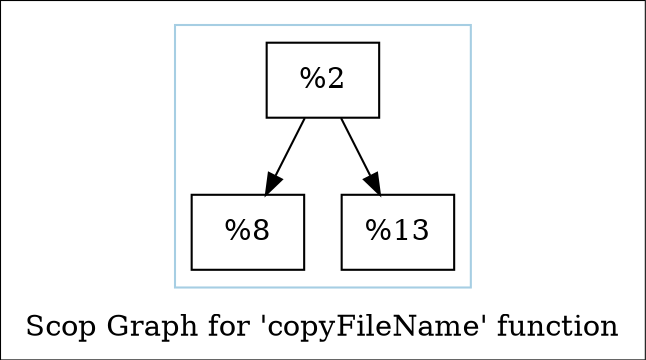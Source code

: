 digraph "Scop Graph for 'copyFileName' function" {
	label="Scop Graph for 'copyFileName' function";

	Node0x168c100 [shape=record,label="{%2}"];
	Node0x168c100 -> Node0x16981e0;
	Node0x168c100 -> Node0x18ef4b0;
	Node0x16981e0 [shape=record,label="{%8}"];
	Node0x18ef4b0 [shape=record,label="{%13}"];
	colorscheme = "paired12"
        subgraph cluster_0x1924430 {
          label = "";
          style = solid;
          color = 1
          Node0x168c100;
          Node0x16981e0;
          Node0x18ef4b0;
        }
}
